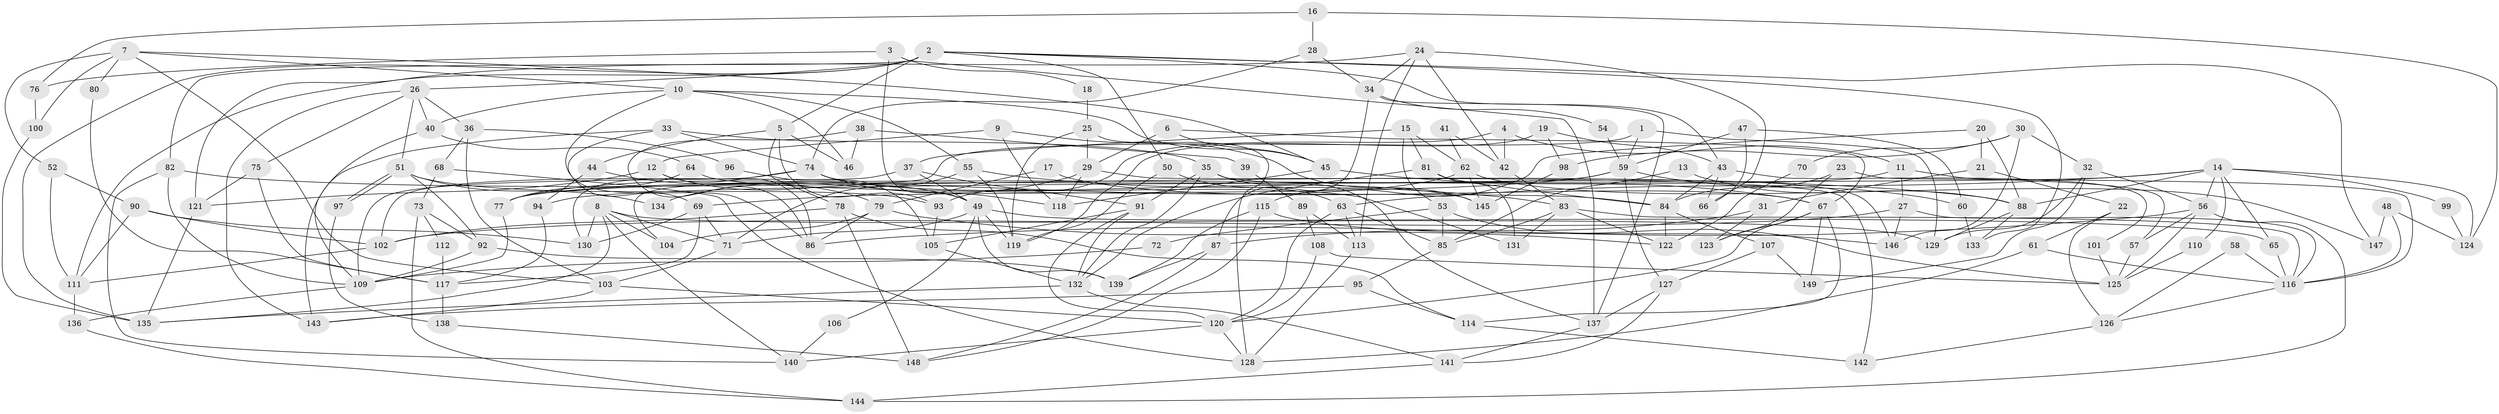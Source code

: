 // coarse degree distribution, {13: 0.03333333333333333, 6: 0.16666666666666666, 9: 0.1, 15: 0.016666666666666666, 12: 0.016666666666666666, 5: 0.1, 10: 0.016666666666666666, 7: 0.05, 2: 0.1, 3: 0.18333333333333332, 4: 0.11666666666666667, 11: 0.05, 14: 0.016666666666666666, 8: 0.03333333333333333}
// Generated by graph-tools (version 1.1) at 2025/51/03/04/25 22:51:09]
// undirected, 149 vertices, 298 edges
graph export_dot {
  node [color=gray90,style=filled];
  1;
  2;
  3;
  4;
  5;
  6;
  7;
  8;
  9;
  10;
  11;
  12;
  13;
  14;
  15;
  16;
  17;
  18;
  19;
  20;
  21;
  22;
  23;
  24;
  25;
  26;
  27;
  28;
  29;
  30;
  31;
  32;
  33;
  34;
  35;
  36;
  37;
  38;
  39;
  40;
  41;
  42;
  43;
  44;
  45;
  46;
  47;
  48;
  49;
  50;
  51;
  52;
  53;
  54;
  55;
  56;
  57;
  58;
  59;
  60;
  61;
  62;
  63;
  64;
  65;
  66;
  67;
  68;
  69;
  70;
  71;
  72;
  73;
  74;
  75;
  76;
  77;
  78;
  79;
  80;
  81;
  82;
  83;
  84;
  85;
  86;
  87;
  88;
  89;
  90;
  91;
  92;
  93;
  94;
  95;
  96;
  97;
  98;
  99;
  100;
  101;
  102;
  103;
  104;
  105;
  106;
  107;
  108;
  109;
  110;
  111;
  112;
  113;
  114;
  115;
  116;
  117;
  118;
  119;
  120;
  121;
  122;
  123;
  124;
  125;
  126;
  127;
  128;
  129;
  130;
  131;
  132;
  133;
  134;
  135;
  136;
  137;
  138;
  139;
  140;
  141;
  142;
  143;
  144;
  145;
  146;
  147;
  148;
  149;
  1 -- 59;
  1 -- 129;
  1 -- 104;
  2 -- 5;
  2 -- 135;
  2 -- 26;
  2 -- 43;
  2 -- 50;
  2 -- 82;
  2 -- 121;
  2 -- 133;
  2 -- 147;
  3 -- 49;
  3 -- 137;
  3 -- 18;
  3 -- 76;
  4 -- 93;
  4 -- 42;
  4 -- 11;
  5 -- 78;
  5 -- 44;
  5 -- 46;
  5 -- 93;
  6 -- 45;
  6 -- 67;
  6 -- 29;
  7 -- 45;
  7 -- 10;
  7 -- 52;
  7 -- 80;
  7 -- 100;
  7 -- 103;
  8 -- 71;
  8 -- 129;
  8 -- 104;
  8 -- 130;
  8 -- 135;
  8 -- 140;
  9 -- 118;
  9 -- 12;
  9 -- 145;
  10 -- 86;
  10 -- 55;
  10 -- 40;
  10 -- 45;
  10 -- 46;
  11 -- 77;
  11 -- 27;
  11 -- 57;
  12 -- 121;
  12 -- 86;
  12 -- 49;
  13 -- 85;
  13 -- 88;
  14 -- 88;
  14 -- 63;
  14 -- 56;
  14 -- 65;
  14 -- 94;
  14 -- 99;
  14 -- 110;
  14 -- 124;
  15 -- 37;
  15 -- 81;
  15 -- 53;
  15 -- 62;
  16 -- 76;
  16 -- 124;
  16 -- 28;
  17 -- 67;
  17 -- 79;
  18 -- 25;
  19 -- 43;
  19 -- 119;
  19 -- 98;
  20 -- 115;
  20 -- 21;
  20 -- 88;
  21 -- 22;
  21 -- 31;
  22 -- 126;
  22 -- 61;
  23 -- 84;
  23 -- 116;
  23 -- 123;
  24 -- 111;
  24 -- 113;
  24 -- 34;
  24 -- 42;
  24 -- 66;
  25 -- 128;
  25 -- 29;
  25 -- 119;
  26 -- 40;
  26 -- 36;
  26 -- 51;
  26 -- 75;
  26 -- 143;
  27 -- 116;
  27 -- 102;
  27 -- 146;
  28 -- 74;
  28 -- 34;
  29 -- 118;
  29 -- 134;
  29 -- 142;
  30 -- 98;
  30 -- 146;
  30 -- 32;
  30 -- 70;
  31 -- 87;
  31 -- 123;
  32 -- 56;
  32 -- 129;
  32 -- 149;
  33 -- 35;
  33 -- 143;
  33 -- 69;
  33 -- 74;
  34 -- 54;
  34 -- 87;
  34 -- 137;
  35 -- 91;
  35 -- 132;
  35 -- 137;
  35 -- 146;
  36 -- 103;
  36 -- 68;
  36 -- 96;
  37 -- 102;
  37 -- 49;
  37 -- 91;
  38 -- 86;
  38 -- 46;
  38 -- 39;
  39 -- 89;
  40 -- 109;
  40 -- 64;
  41 -- 62;
  41 -- 42;
  42 -- 83;
  43 -- 66;
  43 -- 84;
  43 -- 101;
  44 -- 94;
  44 -- 79;
  45 -- 67;
  45 -- 118;
  47 -- 59;
  47 -- 60;
  47 -- 66;
  48 -- 147;
  48 -- 116;
  48 -- 124;
  49 -- 71;
  49 -- 65;
  49 -- 106;
  49 -- 119;
  49 -- 139;
  50 -- 119;
  50 -- 63;
  51 -- 97;
  51 -- 97;
  51 -- 92;
  51 -- 93;
  51 -- 134;
  52 -- 111;
  52 -- 90;
  53 -- 125;
  53 -- 72;
  53 -- 85;
  54 -- 59;
  55 -- 71;
  55 -- 119;
  55 -- 83;
  56 -- 144;
  56 -- 57;
  56 -- 86;
  56 -- 125;
  57 -- 125;
  58 -- 126;
  58 -- 116;
  59 -- 69;
  59 -- 77;
  59 -- 60;
  59 -- 127;
  60 -- 133;
  61 -- 128;
  61 -- 116;
  62 -- 77;
  62 -- 145;
  62 -- 147;
  63 -- 120;
  63 -- 85;
  63 -- 113;
  64 -- 84;
  64 -- 77;
  65 -- 116;
  67 -- 149;
  67 -- 120;
  67 -- 114;
  67 -- 123;
  68 -- 73;
  68 -- 128;
  69 -- 130;
  69 -- 71;
  69 -- 117;
  70 -- 122;
  71 -- 103;
  72 -- 109;
  73 -- 92;
  73 -- 144;
  73 -- 112;
  74 -- 145;
  74 -- 109;
  74 -- 118;
  74 -- 130;
  74 -- 131;
  75 -- 121;
  75 -- 117;
  76 -- 100;
  77 -- 109;
  78 -- 114;
  78 -- 102;
  78 -- 148;
  79 -- 122;
  79 -- 104;
  79 -- 86;
  80 -- 117;
  81 -- 132;
  81 -- 131;
  81 -- 84;
  82 -- 109;
  82 -- 88;
  82 -- 140;
  83 -- 85;
  83 -- 116;
  83 -- 122;
  83 -- 131;
  84 -- 107;
  84 -- 122;
  85 -- 95;
  87 -- 148;
  87 -- 139;
  88 -- 129;
  88 -- 133;
  89 -- 108;
  89 -- 113;
  90 -- 130;
  90 -- 102;
  90 -- 111;
  91 -- 105;
  91 -- 120;
  91 -- 132;
  92 -- 139;
  92 -- 109;
  93 -- 105;
  94 -- 117;
  95 -- 143;
  95 -- 114;
  96 -- 105;
  97 -- 138;
  98 -- 145;
  99 -- 124;
  100 -- 135;
  101 -- 125;
  102 -- 111;
  103 -- 120;
  103 -- 143;
  105 -- 132;
  106 -- 140;
  107 -- 127;
  107 -- 149;
  108 -- 125;
  108 -- 120;
  109 -- 136;
  110 -- 125;
  111 -- 136;
  112 -- 117;
  113 -- 128;
  114 -- 142;
  115 -- 139;
  115 -- 146;
  115 -- 148;
  116 -- 126;
  117 -- 138;
  120 -- 140;
  120 -- 128;
  121 -- 135;
  126 -- 142;
  127 -- 137;
  127 -- 141;
  132 -- 141;
  132 -- 135;
  136 -- 144;
  137 -- 141;
  138 -- 148;
  141 -- 144;
}
